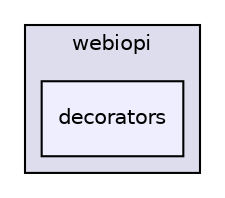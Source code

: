digraph "python/webiopi/decorators" {
  compound=true
  node [ fontsize="10", fontname="Helvetica"];
  edge [ labelfontsize="10", labelfontname="Helvetica"];
  subgraph clusterdir_55d8687928f7b3ee523bd828d976b84f {
    graph [ bgcolor="#ddddee", pencolor="black", label="webiopi" fontname="Helvetica", fontsize="10", URL="dir_55d8687928f7b3ee523bd828d976b84f.html"]
  dir_15f28ab06157c413865ebd2e702b2651 [shape=box, label="decorators", style="filled", fillcolor="#eeeeff", pencolor="black", URL="dir_15f28ab06157c413865ebd2e702b2651.html"];
  }
}
